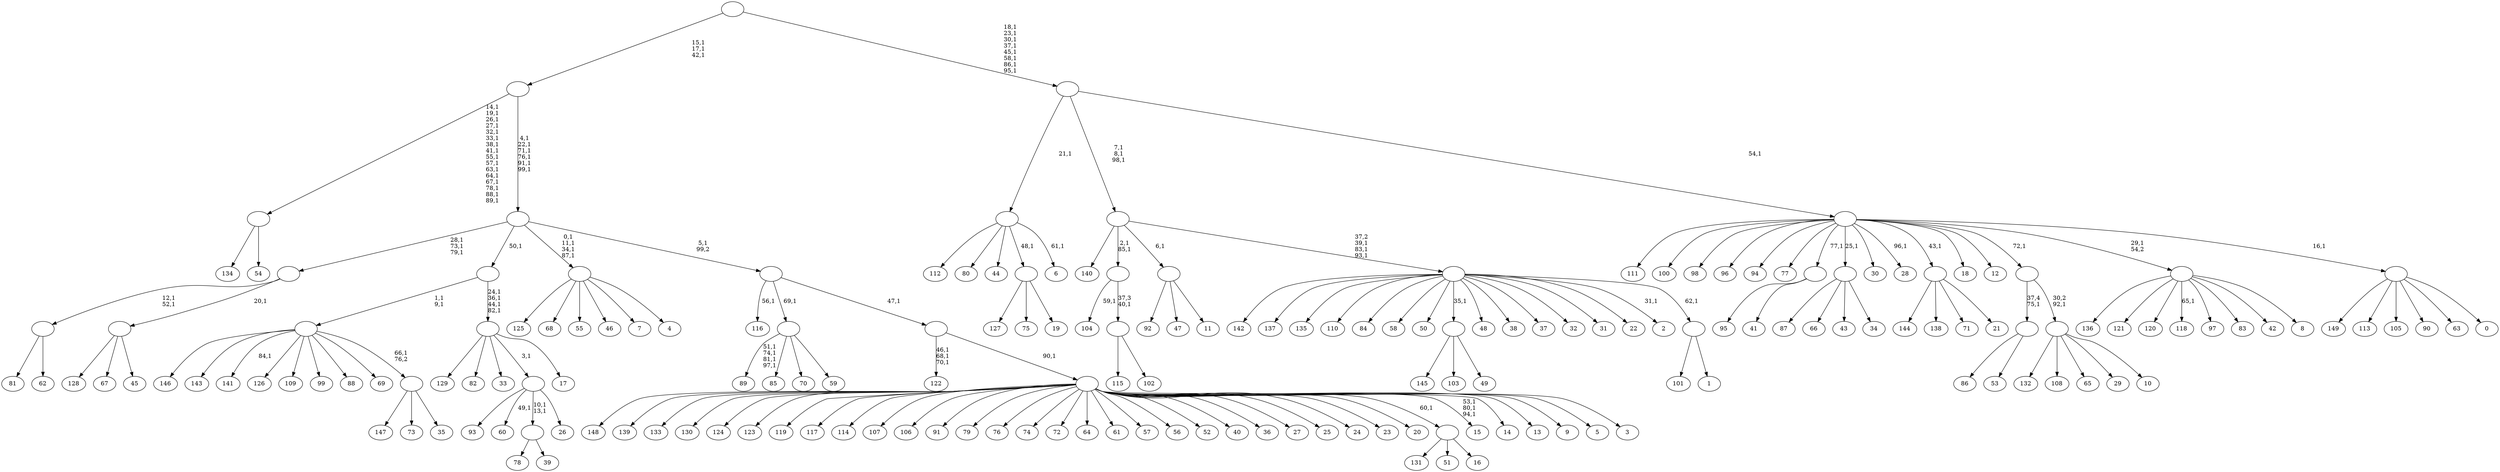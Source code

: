 digraph T {
	250 [label="149"]
	249 [label="148"]
	248 [label="147"]
	247 [label="146"]
	246 [label="145"]
	245 [label="144"]
	244 [label="143"]
	243 [label="142"]
	242 [label="141"]
	240 [label="140"]
	239 [label="139"]
	238 [label="138"]
	237 [label="137"]
	236 [label="136"]
	235 [label="135"]
	234 [label="134"]
	233 [label="133"]
	232 [label="132"]
	231 [label="131"]
	230 [label="130"]
	229 [label="129"]
	228 [label="128"]
	227 [label="127"]
	226 [label="126"]
	225 [label="125"]
	224 [label="124"]
	223 [label="123"]
	222 [label="122"]
	218 [label="121"]
	217 [label="120"]
	216 [label="119"]
	215 [label="118"]
	213 [label="117"]
	212 [label="116"]
	210 [label="115"]
	209 [label="114"]
	208 [label="113"]
	207 [label="112"]
	206 [label="111"]
	205 [label="110"]
	204 [label="109"]
	203 [label="108"]
	202 [label="107"]
	201 [label="106"]
	200 [label="105"]
	199 [label="104"]
	197 [label="103"]
	196 [label="102"]
	195 [label=""]
	194 [label=""]
	192 [label="101"]
	191 [label="100"]
	190 [label="99"]
	189 [label="98"]
	188 [label="97"]
	187 [label="96"]
	186 [label="95"]
	185 [label="94"]
	184 [label="93"]
	183 [label="92"]
	182 [label="91"]
	181 [label="90"]
	180 [label="89"]
	175 [label="88"]
	174 [label="87"]
	173 [label="86"]
	172 [label="85"]
	171 [label="84"]
	170 [label="83"]
	169 [label="82"]
	168 [label="81"]
	167 [label="80"]
	166 [label="79"]
	165 [label="78"]
	164 [label="77"]
	163 [label="76"]
	162 [label="75"]
	161 [label="74"]
	160 [label="73"]
	159 [label="72"]
	158 [label="71"]
	157 [label="70"]
	156 [label="69"]
	155 [label="68"]
	154 [label="67"]
	153 [label="66"]
	152 [label="65"]
	151 [label="64"]
	150 [label="63"]
	149 [label="62"]
	148 [label=""]
	146 [label="61"]
	145 [label="60"]
	143 [label="59"]
	142 [label=""]
	141 [label="58"]
	140 [label="57"]
	139 [label="56"]
	138 [label="55"]
	137 [label="54"]
	136 [label=""]
	120 [label="53"]
	119 [label=""]
	118 [label="52"]
	117 [label="51"]
	116 [label="50"]
	115 [label="49"]
	114 [label=""]
	113 [label="48"]
	112 [label="47"]
	111 [label="46"]
	110 [label="45"]
	109 [label=""]
	108 [label=""]
	105 [label="44"]
	104 [label="43"]
	103 [label="42"]
	102 [label="41"]
	101 [label=""]
	100 [label="40"]
	99 [label="39"]
	98 [label=""]
	96 [label="38"]
	95 [label="37"]
	94 [label="36"]
	93 [label="35"]
	92 [label=""]
	91 [label=""]
	89 [label="34"]
	88 [label=""]
	87 [label="33"]
	86 [label="32"]
	85 [label="31"]
	84 [label="30"]
	83 [label="29"]
	82 [label="28"]
	80 [label="27"]
	79 [label="26"]
	78 [label=""]
	77 [label="25"]
	76 [label="24"]
	75 [label="23"]
	74 [label="22"]
	73 [label="21"]
	72 [label=""]
	71 [label="20"]
	70 [label="19"]
	69 [label=""]
	68 [label="18"]
	67 [label="17"]
	66 [label=""]
	62 [label=""]
	61 [label="16"]
	60 [label=""]
	59 [label="15"]
	55 [label="14"]
	54 [label="13"]
	53 [label="12"]
	52 [label="11"]
	51 [label=""]
	50 [label="10"]
	49 [label=""]
	48 [label=""]
	47 [label="9"]
	46 [label="8"]
	45 [label=""]
	44 [label="7"]
	43 [label="6"]
	41 [label=""]
	40 [label="5"]
	39 [label="4"]
	38 [label=""]
	34 [label="3"]
	33 [label=""]
	32 [label=""]
	31 [label=""]
	30 [label=""]
	24 [label=""]
	21 [label="2"]
	19 [label="1"]
	18 [label=""]
	17 [label=""]
	14 [label=""]
	11 [label="0"]
	10 [label=""]
	9 [label=""]
	8 [label=""]
	0 [label=""]
	195 -> 210 [label=""]
	195 -> 196 [label=""]
	194 -> 199 [label="59,1"]
	194 -> 195 [label="37,3\n40,1"]
	148 -> 168 [label=""]
	148 -> 149 [label=""]
	142 -> 180 [label="51,1\n74,1\n81,1\n97,1"]
	142 -> 172 [label=""]
	142 -> 157 [label=""]
	142 -> 143 [label=""]
	136 -> 234 [label=""]
	136 -> 137 [label=""]
	119 -> 173 [label=""]
	119 -> 120 [label=""]
	114 -> 246 [label=""]
	114 -> 197 [label=""]
	114 -> 115 [label=""]
	109 -> 228 [label=""]
	109 -> 154 [label=""]
	109 -> 110 [label=""]
	108 -> 148 [label="12,1\n52,1"]
	108 -> 109 [label="20,1"]
	101 -> 186 [label=""]
	101 -> 102 [label=""]
	98 -> 165 [label=""]
	98 -> 99 [label=""]
	92 -> 248 [label=""]
	92 -> 160 [label=""]
	92 -> 93 [label=""]
	91 -> 242 [label="84,1"]
	91 -> 247 [label=""]
	91 -> 244 [label=""]
	91 -> 226 [label=""]
	91 -> 204 [label=""]
	91 -> 190 [label=""]
	91 -> 175 [label=""]
	91 -> 156 [label=""]
	91 -> 92 [label="66,1\n76,2"]
	88 -> 174 [label=""]
	88 -> 153 [label=""]
	88 -> 104 [label=""]
	88 -> 89 [label=""]
	78 -> 98 [label="10,1\n13,1"]
	78 -> 145 [label="49,1"]
	78 -> 184 [label=""]
	78 -> 79 [label=""]
	72 -> 245 [label=""]
	72 -> 238 [label=""]
	72 -> 158 [label=""]
	72 -> 73 [label=""]
	69 -> 227 [label=""]
	69 -> 162 [label=""]
	69 -> 70 [label=""]
	66 -> 229 [label=""]
	66 -> 169 [label=""]
	66 -> 87 [label=""]
	66 -> 78 [label="3,1"]
	66 -> 67 [label=""]
	62 -> 66 [label="24,1\n36,1\n44,1\n82,1"]
	62 -> 91 [label="1,1\n9,1"]
	60 -> 231 [label=""]
	60 -> 117 [label=""]
	60 -> 61 [label=""]
	51 -> 183 [label=""]
	51 -> 112 [label=""]
	51 -> 52 [label=""]
	49 -> 232 [label=""]
	49 -> 203 [label=""]
	49 -> 152 [label=""]
	49 -> 83 [label=""]
	49 -> 50 [label=""]
	48 -> 119 [label="37,4\n75,1"]
	48 -> 49 [label="30,2\n92,1"]
	45 -> 215 [label="65,1"]
	45 -> 236 [label=""]
	45 -> 218 [label=""]
	45 -> 217 [label=""]
	45 -> 188 [label=""]
	45 -> 170 [label=""]
	45 -> 103 [label=""]
	45 -> 46 [label=""]
	41 -> 43 [label="61,1"]
	41 -> 207 [label=""]
	41 -> 167 [label=""]
	41 -> 105 [label=""]
	41 -> 69 [label="48,1"]
	38 -> 225 [label=""]
	38 -> 155 [label=""]
	38 -> 138 [label=""]
	38 -> 111 [label=""]
	38 -> 44 [label=""]
	38 -> 39 [label=""]
	33 -> 59 [label="53,1\n80,1\n94,1"]
	33 -> 249 [label=""]
	33 -> 239 [label=""]
	33 -> 233 [label=""]
	33 -> 230 [label=""]
	33 -> 224 [label=""]
	33 -> 223 [label=""]
	33 -> 216 [label=""]
	33 -> 213 [label=""]
	33 -> 209 [label=""]
	33 -> 202 [label=""]
	33 -> 201 [label=""]
	33 -> 182 [label=""]
	33 -> 166 [label=""]
	33 -> 163 [label=""]
	33 -> 161 [label=""]
	33 -> 159 [label=""]
	33 -> 151 [label=""]
	33 -> 146 [label=""]
	33 -> 140 [label=""]
	33 -> 139 [label=""]
	33 -> 118 [label=""]
	33 -> 100 [label=""]
	33 -> 94 [label=""]
	33 -> 80 [label=""]
	33 -> 77 [label=""]
	33 -> 76 [label=""]
	33 -> 75 [label=""]
	33 -> 71 [label=""]
	33 -> 60 [label="60,1"]
	33 -> 55 [label=""]
	33 -> 54 [label=""]
	33 -> 47 [label=""]
	33 -> 40 [label=""]
	33 -> 34 [label=""]
	32 -> 222 [label="46,1\n68,1\n70,1"]
	32 -> 33 [label="90,1"]
	31 -> 212 [label="56,1"]
	31 -> 142 [label="69,1"]
	31 -> 32 [label="47,1"]
	30 -> 38 [label="0,1\n11,1\n34,1\n87,1"]
	30 -> 108 [label="28,1\n73,1\n79,1"]
	30 -> 62 [label="50,1"]
	30 -> 31 [label="5,1\n99,2"]
	24 -> 30 [label="4,1\n22,1\n71,1\n76,1\n91,1\n99,1"]
	24 -> 136 [label="14,1\n19,1\n26,1\n27,1\n32,1\n33,1\n38,1\n41,1\n55,1\n57,1\n63,1\n64,1\n67,1\n78,1\n88,1\n89,1"]
	18 -> 192 [label=""]
	18 -> 19 [label=""]
	17 -> 21 [label="31,1"]
	17 -> 243 [label=""]
	17 -> 237 [label=""]
	17 -> 235 [label=""]
	17 -> 205 [label=""]
	17 -> 171 [label=""]
	17 -> 141 [label=""]
	17 -> 116 [label=""]
	17 -> 114 [label="35,1"]
	17 -> 113 [label=""]
	17 -> 96 [label=""]
	17 -> 95 [label=""]
	17 -> 86 [label=""]
	17 -> 85 [label=""]
	17 -> 74 [label=""]
	17 -> 18 [label="62,1"]
	14 -> 17 [label="37,2\n39,1\n83,1\n93,1"]
	14 -> 194 [label="2,1\n85,1"]
	14 -> 240 [label=""]
	14 -> 51 [label="6,1"]
	10 -> 250 [label=""]
	10 -> 208 [label=""]
	10 -> 200 [label=""]
	10 -> 181 [label=""]
	10 -> 150 [label=""]
	10 -> 11 [label=""]
	9 -> 82 [label="96,1"]
	9 -> 206 [label=""]
	9 -> 191 [label=""]
	9 -> 189 [label=""]
	9 -> 187 [label=""]
	9 -> 185 [label=""]
	9 -> 164 [label=""]
	9 -> 101 [label="77,1"]
	9 -> 88 [label="25,1"]
	9 -> 84 [label=""]
	9 -> 72 [label="43,1"]
	9 -> 68 [label=""]
	9 -> 53 [label=""]
	9 -> 48 [label="72,1"]
	9 -> 45 [label="29,1\n54,2"]
	9 -> 10 [label="16,1"]
	8 -> 14 [label="7,1\n8,1\n98,1"]
	8 -> 41 [label="21,1"]
	8 -> 9 [label="54,1"]
	0 -> 8 [label="18,1\n23,1\n30,1\n37,1\n45,1\n58,1\n86,1\n95,1"]
	0 -> 24 [label="15,1\n17,1\n42,1"]
}
